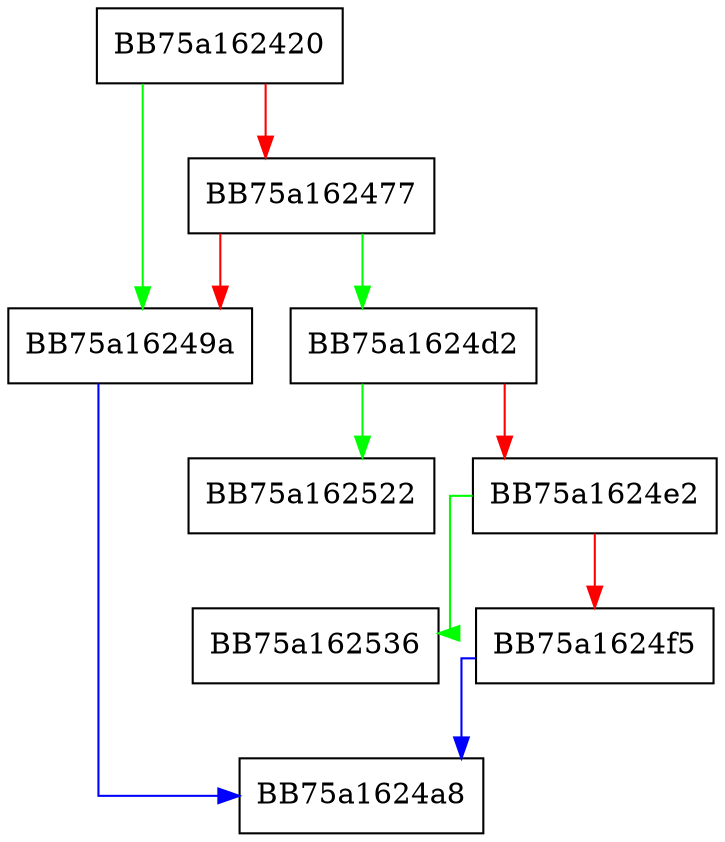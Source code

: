 digraph NidSearch {
  node [shape="box"];
  graph [splines=ortho];
  BB75a162420 -> BB75a16249a [color="green"];
  BB75a162420 -> BB75a162477 [color="red"];
  BB75a162477 -> BB75a1624d2 [color="green"];
  BB75a162477 -> BB75a16249a [color="red"];
  BB75a16249a -> BB75a1624a8 [color="blue"];
  BB75a1624d2 -> BB75a162522 [color="green"];
  BB75a1624d2 -> BB75a1624e2 [color="red"];
  BB75a1624e2 -> BB75a162536 [color="green"];
  BB75a1624e2 -> BB75a1624f5 [color="red"];
  BB75a1624f5 -> BB75a1624a8 [color="blue"];
}